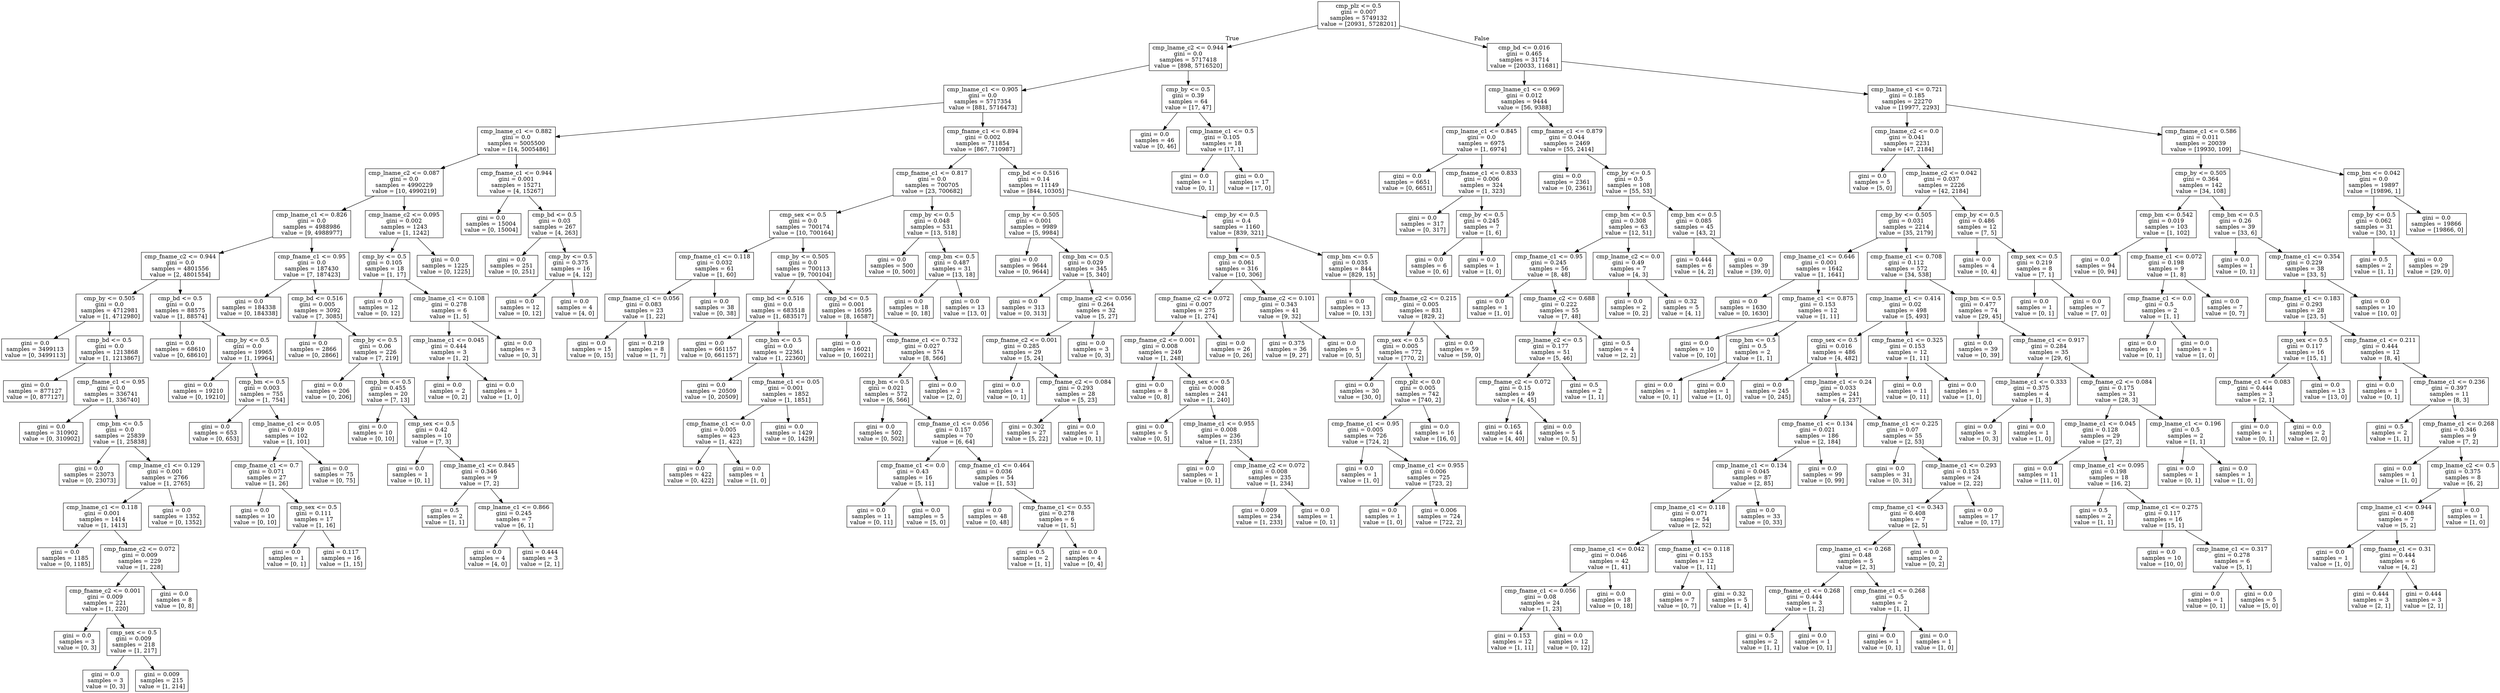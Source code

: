 digraph Tree {
node [shape=box] ;
0 [label="cmp_plz <= 0.5\ngini = 0.007\nsamples = 5749132\nvalue = [20931, 5728201]"] ;
1 [label="cmp_lname_c2 <= 0.944\ngini = 0.0\nsamples = 5717418\nvalue = [898, 5716520]"] ;
0 -> 1 [labeldistance=2.5, labelangle=45, headlabel="True"] ;
2 [label="cmp_lname_c1 <= 0.905\ngini = 0.0\nsamples = 5717354\nvalue = [881, 5716473]"] ;
1 -> 2 ;
3 [label="cmp_lname_c1 <= 0.882\ngini = 0.0\nsamples = 5005500\nvalue = [14, 5005486]"] ;
2 -> 3 ;
4 [label="cmp_lname_c2 <= 0.087\ngini = 0.0\nsamples = 4990229\nvalue = [10, 4990219]"] ;
3 -> 4 ;
5 [label="cmp_lname_c1 <= 0.826\ngini = 0.0\nsamples = 4988986\nvalue = [9, 4988977]"] ;
4 -> 5 ;
6 [label="cmp_fname_c2 <= 0.944\ngini = 0.0\nsamples = 4801556\nvalue = [2, 4801554]"] ;
5 -> 6 ;
7 [label="cmp_by <= 0.505\ngini = 0.0\nsamples = 4712981\nvalue = [1, 4712980]"] ;
6 -> 7 ;
8 [label="gini = 0.0\nsamples = 3499113\nvalue = [0, 3499113]"] ;
7 -> 8 ;
9 [label="cmp_bd <= 0.5\ngini = 0.0\nsamples = 1213868\nvalue = [1, 1213867]"] ;
7 -> 9 ;
10 [label="gini = 0.0\nsamples = 877127\nvalue = [0, 877127]"] ;
9 -> 10 ;
11 [label="cmp_fname_c1 <= 0.95\ngini = 0.0\nsamples = 336741\nvalue = [1, 336740]"] ;
9 -> 11 ;
12 [label="gini = 0.0\nsamples = 310902\nvalue = [0, 310902]"] ;
11 -> 12 ;
13 [label="cmp_bm <= 0.5\ngini = 0.0\nsamples = 25839\nvalue = [1, 25838]"] ;
11 -> 13 ;
14 [label="gini = 0.0\nsamples = 23073\nvalue = [0, 23073]"] ;
13 -> 14 ;
15 [label="cmp_lname_c1 <= 0.129\ngini = 0.001\nsamples = 2766\nvalue = [1, 2765]"] ;
13 -> 15 ;
16 [label="cmp_lname_c1 <= 0.118\ngini = 0.001\nsamples = 1414\nvalue = [1, 1413]"] ;
15 -> 16 ;
17 [label="gini = 0.0\nsamples = 1185\nvalue = [0, 1185]"] ;
16 -> 17 ;
18 [label="cmp_fname_c2 <= 0.072\ngini = 0.009\nsamples = 229\nvalue = [1, 228]"] ;
16 -> 18 ;
19 [label="cmp_fname_c2 <= 0.001\ngini = 0.009\nsamples = 221\nvalue = [1, 220]"] ;
18 -> 19 ;
20 [label="gini = 0.0\nsamples = 3\nvalue = [0, 3]"] ;
19 -> 20 ;
21 [label="cmp_sex <= 0.5\ngini = 0.009\nsamples = 218\nvalue = [1, 217]"] ;
19 -> 21 ;
22 [label="gini = 0.0\nsamples = 3\nvalue = [0, 3]"] ;
21 -> 22 ;
23 [label="gini = 0.009\nsamples = 215\nvalue = [1, 214]"] ;
21 -> 23 ;
24 [label="gini = 0.0\nsamples = 8\nvalue = [0, 8]"] ;
18 -> 24 ;
25 [label="gini = 0.0\nsamples = 1352\nvalue = [0, 1352]"] ;
15 -> 25 ;
26 [label="cmp_bd <= 0.5\ngini = 0.0\nsamples = 88575\nvalue = [1, 88574]"] ;
6 -> 26 ;
27 [label="gini = 0.0\nsamples = 68610\nvalue = [0, 68610]"] ;
26 -> 27 ;
28 [label="cmp_by <= 0.5\ngini = 0.0\nsamples = 19965\nvalue = [1, 19964]"] ;
26 -> 28 ;
29 [label="gini = 0.0\nsamples = 19210\nvalue = [0, 19210]"] ;
28 -> 29 ;
30 [label="cmp_bm <= 0.5\ngini = 0.003\nsamples = 755\nvalue = [1, 754]"] ;
28 -> 30 ;
31 [label="gini = 0.0\nsamples = 653\nvalue = [0, 653]"] ;
30 -> 31 ;
32 [label="cmp_lname_c1 <= 0.05\ngini = 0.019\nsamples = 102\nvalue = [1, 101]"] ;
30 -> 32 ;
33 [label="cmp_fname_c1 <= 0.7\ngini = 0.071\nsamples = 27\nvalue = [1, 26]"] ;
32 -> 33 ;
34 [label="gini = 0.0\nsamples = 10\nvalue = [0, 10]"] ;
33 -> 34 ;
35 [label="cmp_sex <= 0.5\ngini = 0.111\nsamples = 17\nvalue = [1, 16]"] ;
33 -> 35 ;
36 [label="gini = 0.0\nsamples = 1\nvalue = [0, 1]"] ;
35 -> 36 ;
37 [label="gini = 0.117\nsamples = 16\nvalue = [1, 15]"] ;
35 -> 37 ;
38 [label="gini = 0.0\nsamples = 75\nvalue = [0, 75]"] ;
32 -> 38 ;
39 [label="cmp_fname_c1 <= 0.95\ngini = 0.0\nsamples = 187430\nvalue = [7, 187423]"] ;
5 -> 39 ;
40 [label="gini = 0.0\nsamples = 184338\nvalue = [0, 184338]"] ;
39 -> 40 ;
41 [label="cmp_bd <= 0.516\ngini = 0.005\nsamples = 3092\nvalue = [7, 3085]"] ;
39 -> 41 ;
42 [label="gini = 0.0\nsamples = 2866\nvalue = [0, 2866]"] ;
41 -> 42 ;
43 [label="cmp_by <= 0.5\ngini = 0.06\nsamples = 226\nvalue = [7, 219]"] ;
41 -> 43 ;
44 [label="gini = 0.0\nsamples = 206\nvalue = [0, 206]"] ;
43 -> 44 ;
45 [label="cmp_bm <= 0.5\ngini = 0.455\nsamples = 20\nvalue = [7, 13]"] ;
43 -> 45 ;
46 [label="gini = 0.0\nsamples = 10\nvalue = [0, 10]"] ;
45 -> 46 ;
47 [label="cmp_sex <= 0.5\ngini = 0.42\nsamples = 10\nvalue = [7, 3]"] ;
45 -> 47 ;
48 [label="gini = 0.0\nsamples = 1\nvalue = [0, 1]"] ;
47 -> 48 ;
49 [label="cmp_lname_c1 <= 0.845\ngini = 0.346\nsamples = 9\nvalue = [7, 2]"] ;
47 -> 49 ;
50 [label="gini = 0.5\nsamples = 2\nvalue = [1, 1]"] ;
49 -> 50 ;
51 [label="cmp_lname_c1 <= 0.866\ngini = 0.245\nsamples = 7\nvalue = [6, 1]"] ;
49 -> 51 ;
52 [label="gini = 0.0\nsamples = 4\nvalue = [4, 0]"] ;
51 -> 52 ;
53 [label="gini = 0.444\nsamples = 3\nvalue = [2, 1]"] ;
51 -> 53 ;
54 [label="cmp_lname_c2 <= 0.095\ngini = 0.002\nsamples = 1243\nvalue = [1, 1242]"] ;
4 -> 54 ;
55 [label="cmp_by <= 0.5\ngini = 0.105\nsamples = 18\nvalue = [1, 17]"] ;
54 -> 55 ;
56 [label="gini = 0.0\nsamples = 12\nvalue = [0, 12]"] ;
55 -> 56 ;
57 [label="cmp_lname_c1 <= 0.108\ngini = 0.278\nsamples = 6\nvalue = [1, 5]"] ;
55 -> 57 ;
58 [label="cmp_lname_c1 <= 0.045\ngini = 0.444\nsamples = 3\nvalue = [1, 2]"] ;
57 -> 58 ;
59 [label="gini = 0.0\nsamples = 2\nvalue = [0, 2]"] ;
58 -> 59 ;
60 [label="gini = 0.0\nsamples = 1\nvalue = [1, 0]"] ;
58 -> 60 ;
61 [label="gini = 0.0\nsamples = 3\nvalue = [0, 3]"] ;
57 -> 61 ;
62 [label="gini = 0.0\nsamples = 1225\nvalue = [0, 1225]"] ;
54 -> 62 ;
63 [label="cmp_fname_c1 <= 0.944\ngini = 0.001\nsamples = 15271\nvalue = [4, 15267]"] ;
3 -> 63 ;
64 [label="gini = 0.0\nsamples = 15004\nvalue = [0, 15004]"] ;
63 -> 64 ;
65 [label="cmp_bd <= 0.5\ngini = 0.03\nsamples = 267\nvalue = [4, 263]"] ;
63 -> 65 ;
66 [label="gini = 0.0\nsamples = 251\nvalue = [0, 251]"] ;
65 -> 66 ;
67 [label="cmp_by <= 0.5\ngini = 0.375\nsamples = 16\nvalue = [4, 12]"] ;
65 -> 67 ;
68 [label="gini = 0.0\nsamples = 12\nvalue = [0, 12]"] ;
67 -> 68 ;
69 [label="gini = 0.0\nsamples = 4\nvalue = [4, 0]"] ;
67 -> 69 ;
70 [label="cmp_fname_c1 <= 0.894\ngini = 0.002\nsamples = 711854\nvalue = [867, 710987]"] ;
2 -> 70 ;
71 [label="cmp_fname_c1 <= 0.817\ngini = 0.0\nsamples = 700705\nvalue = [23, 700682]"] ;
70 -> 71 ;
72 [label="cmp_sex <= 0.5\ngini = 0.0\nsamples = 700174\nvalue = [10, 700164]"] ;
71 -> 72 ;
73 [label="cmp_fname_c1 <= 0.118\ngini = 0.032\nsamples = 61\nvalue = [1, 60]"] ;
72 -> 73 ;
74 [label="cmp_fname_c1 <= 0.056\ngini = 0.083\nsamples = 23\nvalue = [1, 22]"] ;
73 -> 74 ;
75 [label="gini = 0.0\nsamples = 15\nvalue = [0, 15]"] ;
74 -> 75 ;
76 [label="gini = 0.219\nsamples = 8\nvalue = [1, 7]"] ;
74 -> 76 ;
77 [label="gini = 0.0\nsamples = 38\nvalue = [0, 38]"] ;
73 -> 77 ;
78 [label="cmp_by <= 0.505\ngini = 0.0\nsamples = 700113\nvalue = [9, 700104]"] ;
72 -> 78 ;
79 [label="cmp_bd <= 0.516\ngini = 0.0\nsamples = 683518\nvalue = [1, 683517]"] ;
78 -> 79 ;
80 [label="gini = 0.0\nsamples = 661157\nvalue = [0, 661157]"] ;
79 -> 80 ;
81 [label="cmp_bm <= 0.5\ngini = 0.0\nsamples = 22361\nvalue = [1, 22360]"] ;
79 -> 81 ;
82 [label="gini = 0.0\nsamples = 20509\nvalue = [0, 20509]"] ;
81 -> 82 ;
83 [label="cmp_fname_c1 <= 0.05\ngini = 0.001\nsamples = 1852\nvalue = [1, 1851]"] ;
81 -> 83 ;
84 [label="cmp_fname_c1 <= 0.0\ngini = 0.005\nsamples = 423\nvalue = [1, 422]"] ;
83 -> 84 ;
85 [label="gini = 0.0\nsamples = 422\nvalue = [0, 422]"] ;
84 -> 85 ;
86 [label="gini = 0.0\nsamples = 1\nvalue = [1, 0]"] ;
84 -> 86 ;
87 [label="gini = 0.0\nsamples = 1429\nvalue = [0, 1429]"] ;
83 -> 87 ;
88 [label="cmp_bd <= 0.5\ngini = 0.001\nsamples = 16595\nvalue = [8, 16587]"] ;
78 -> 88 ;
89 [label="gini = 0.0\nsamples = 16021\nvalue = [0, 16021]"] ;
88 -> 89 ;
90 [label="cmp_fname_c1 <= 0.732\ngini = 0.027\nsamples = 574\nvalue = [8, 566]"] ;
88 -> 90 ;
91 [label="cmp_bm <= 0.5\ngini = 0.021\nsamples = 572\nvalue = [6, 566]"] ;
90 -> 91 ;
92 [label="gini = 0.0\nsamples = 502\nvalue = [0, 502]"] ;
91 -> 92 ;
93 [label="cmp_fname_c1 <= 0.056\ngini = 0.157\nsamples = 70\nvalue = [6, 64]"] ;
91 -> 93 ;
94 [label="cmp_fname_c1 <= 0.0\ngini = 0.43\nsamples = 16\nvalue = [5, 11]"] ;
93 -> 94 ;
95 [label="gini = 0.0\nsamples = 11\nvalue = [0, 11]"] ;
94 -> 95 ;
96 [label="gini = 0.0\nsamples = 5\nvalue = [5, 0]"] ;
94 -> 96 ;
97 [label="cmp_fname_c1 <= 0.464\ngini = 0.036\nsamples = 54\nvalue = [1, 53]"] ;
93 -> 97 ;
98 [label="gini = 0.0\nsamples = 48\nvalue = [0, 48]"] ;
97 -> 98 ;
99 [label="cmp_fname_c1 <= 0.55\ngini = 0.278\nsamples = 6\nvalue = [1, 5]"] ;
97 -> 99 ;
100 [label="gini = 0.5\nsamples = 2\nvalue = [1, 1]"] ;
99 -> 100 ;
101 [label="gini = 0.0\nsamples = 4\nvalue = [0, 4]"] ;
99 -> 101 ;
102 [label="gini = 0.0\nsamples = 2\nvalue = [2, 0]"] ;
90 -> 102 ;
103 [label="cmp_by <= 0.5\ngini = 0.048\nsamples = 531\nvalue = [13, 518]"] ;
71 -> 103 ;
104 [label="gini = 0.0\nsamples = 500\nvalue = [0, 500]"] ;
103 -> 104 ;
105 [label="cmp_bm <= 0.5\ngini = 0.487\nsamples = 31\nvalue = [13, 18]"] ;
103 -> 105 ;
106 [label="gini = 0.0\nsamples = 18\nvalue = [0, 18]"] ;
105 -> 106 ;
107 [label="gini = 0.0\nsamples = 13\nvalue = [13, 0]"] ;
105 -> 107 ;
108 [label="cmp_bd <= 0.516\ngini = 0.14\nsamples = 11149\nvalue = [844, 10305]"] ;
70 -> 108 ;
109 [label="cmp_by <= 0.505\ngini = 0.001\nsamples = 9989\nvalue = [5, 9984]"] ;
108 -> 109 ;
110 [label="gini = 0.0\nsamples = 9644\nvalue = [0, 9644]"] ;
109 -> 110 ;
111 [label="cmp_bm <= 0.5\ngini = 0.029\nsamples = 345\nvalue = [5, 340]"] ;
109 -> 111 ;
112 [label="gini = 0.0\nsamples = 313\nvalue = [0, 313]"] ;
111 -> 112 ;
113 [label="cmp_lname_c2 <= 0.056\ngini = 0.264\nsamples = 32\nvalue = [5, 27]"] ;
111 -> 113 ;
114 [label="cmp_fname_c2 <= 0.001\ngini = 0.285\nsamples = 29\nvalue = [5, 24]"] ;
113 -> 114 ;
115 [label="gini = 0.0\nsamples = 1\nvalue = [0, 1]"] ;
114 -> 115 ;
116 [label="cmp_fname_c2 <= 0.084\ngini = 0.293\nsamples = 28\nvalue = [5, 23]"] ;
114 -> 116 ;
117 [label="gini = 0.302\nsamples = 27\nvalue = [5, 22]"] ;
116 -> 117 ;
118 [label="gini = 0.0\nsamples = 1\nvalue = [0, 1]"] ;
116 -> 118 ;
119 [label="gini = 0.0\nsamples = 3\nvalue = [0, 3]"] ;
113 -> 119 ;
120 [label="cmp_by <= 0.5\ngini = 0.4\nsamples = 1160\nvalue = [839, 321]"] ;
108 -> 120 ;
121 [label="cmp_bm <= 0.5\ngini = 0.061\nsamples = 316\nvalue = [10, 306]"] ;
120 -> 121 ;
122 [label="cmp_fname_c2 <= 0.072\ngini = 0.007\nsamples = 275\nvalue = [1, 274]"] ;
121 -> 122 ;
123 [label="cmp_fname_c2 <= 0.001\ngini = 0.008\nsamples = 249\nvalue = [1, 248]"] ;
122 -> 123 ;
124 [label="gini = 0.0\nsamples = 8\nvalue = [0, 8]"] ;
123 -> 124 ;
125 [label="cmp_sex <= 0.5\ngini = 0.008\nsamples = 241\nvalue = [1, 240]"] ;
123 -> 125 ;
126 [label="gini = 0.0\nsamples = 5\nvalue = [0, 5]"] ;
125 -> 126 ;
127 [label="cmp_lname_c1 <= 0.955\ngini = 0.008\nsamples = 236\nvalue = [1, 235]"] ;
125 -> 127 ;
128 [label="gini = 0.0\nsamples = 1\nvalue = [0, 1]"] ;
127 -> 128 ;
129 [label="cmp_lname_c2 <= 0.072\ngini = 0.008\nsamples = 235\nvalue = [1, 234]"] ;
127 -> 129 ;
130 [label="gini = 0.009\nsamples = 234\nvalue = [1, 233]"] ;
129 -> 130 ;
131 [label="gini = 0.0\nsamples = 1\nvalue = [0, 1]"] ;
129 -> 131 ;
132 [label="gini = 0.0\nsamples = 26\nvalue = [0, 26]"] ;
122 -> 132 ;
133 [label="cmp_fname_c2 <= 0.101\ngini = 0.343\nsamples = 41\nvalue = [9, 32]"] ;
121 -> 133 ;
134 [label="gini = 0.375\nsamples = 36\nvalue = [9, 27]"] ;
133 -> 134 ;
135 [label="gini = 0.0\nsamples = 5\nvalue = [0, 5]"] ;
133 -> 135 ;
136 [label="cmp_bm <= 0.5\ngini = 0.035\nsamples = 844\nvalue = [829, 15]"] ;
120 -> 136 ;
137 [label="gini = 0.0\nsamples = 13\nvalue = [0, 13]"] ;
136 -> 137 ;
138 [label="cmp_fname_c2 <= 0.215\ngini = 0.005\nsamples = 831\nvalue = [829, 2]"] ;
136 -> 138 ;
139 [label="cmp_sex <= 0.5\ngini = 0.005\nsamples = 772\nvalue = [770, 2]"] ;
138 -> 139 ;
140 [label="gini = 0.0\nsamples = 30\nvalue = [30, 0]"] ;
139 -> 140 ;
141 [label="cmp_plz <= 0.0\ngini = 0.005\nsamples = 742\nvalue = [740, 2]"] ;
139 -> 141 ;
142 [label="cmp_fname_c1 <= 0.95\ngini = 0.005\nsamples = 726\nvalue = [724, 2]"] ;
141 -> 142 ;
143 [label="gini = 0.0\nsamples = 1\nvalue = [1, 0]"] ;
142 -> 143 ;
144 [label="cmp_lname_c1 <= 0.955\ngini = 0.006\nsamples = 725\nvalue = [723, 2]"] ;
142 -> 144 ;
145 [label="gini = 0.0\nsamples = 1\nvalue = [1, 0]"] ;
144 -> 145 ;
146 [label="gini = 0.006\nsamples = 724\nvalue = [722, 2]"] ;
144 -> 146 ;
147 [label="gini = 0.0\nsamples = 16\nvalue = [16, 0]"] ;
141 -> 147 ;
148 [label="gini = 0.0\nsamples = 59\nvalue = [59, 0]"] ;
138 -> 148 ;
149 [label="cmp_by <= 0.5\ngini = 0.39\nsamples = 64\nvalue = [17, 47]"] ;
1 -> 149 ;
150 [label="gini = 0.0\nsamples = 46\nvalue = [0, 46]"] ;
149 -> 150 ;
151 [label="cmp_lname_c1 <= 0.5\ngini = 0.105\nsamples = 18\nvalue = [17, 1]"] ;
149 -> 151 ;
152 [label="gini = 0.0\nsamples = 1\nvalue = [0, 1]"] ;
151 -> 152 ;
153 [label="gini = 0.0\nsamples = 17\nvalue = [17, 0]"] ;
151 -> 153 ;
154 [label="cmp_bd <= 0.016\ngini = 0.465\nsamples = 31714\nvalue = [20033, 11681]"] ;
0 -> 154 [labeldistance=2.5, labelangle=-45, headlabel="False"] ;
155 [label="cmp_lname_c1 <= 0.969\ngini = 0.012\nsamples = 9444\nvalue = [56, 9388]"] ;
154 -> 155 ;
156 [label="cmp_lname_c1 <= 0.845\ngini = 0.0\nsamples = 6975\nvalue = [1, 6974]"] ;
155 -> 156 ;
157 [label="gini = 0.0\nsamples = 6651\nvalue = [0, 6651]"] ;
156 -> 157 ;
158 [label="cmp_fname_c1 <= 0.833\ngini = 0.006\nsamples = 324\nvalue = [1, 323]"] ;
156 -> 158 ;
159 [label="gini = 0.0\nsamples = 317\nvalue = [0, 317]"] ;
158 -> 159 ;
160 [label="cmp_by <= 0.5\ngini = 0.245\nsamples = 7\nvalue = [1, 6]"] ;
158 -> 160 ;
161 [label="gini = 0.0\nsamples = 6\nvalue = [0, 6]"] ;
160 -> 161 ;
162 [label="gini = 0.0\nsamples = 1\nvalue = [1, 0]"] ;
160 -> 162 ;
163 [label="cmp_fname_c1 <= 0.879\ngini = 0.044\nsamples = 2469\nvalue = [55, 2414]"] ;
155 -> 163 ;
164 [label="gini = 0.0\nsamples = 2361\nvalue = [0, 2361]"] ;
163 -> 164 ;
165 [label="cmp_by <= 0.5\ngini = 0.5\nsamples = 108\nvalue = [55, 53]"] ;
163 -> 165 ;
166 [label="cmp_bm <= 0.5\ngini = 0.308\nsamples = 63\nvalue = [12, 51]"] ;
165 -> 166 ;
167 [label="cmp_fname_c1 <= 0.95\ngini = 0.245\nsamples = 56\nvalue = [8, 48]"] ;
166 -> 167 ;
168 [label="gini = 0.0\nsamples = 1\nvalue = [1, 0]"] ;
167 -> 168 ;
169 [label="cmp_fname_c2 <= 0.688\ngini = 0.222\nsamples = 55\nvalue = [7, 48]"] ;
167 -> 169 ;
170 [label="cmp_lname_c2 <= 0.5\ngini = 0.177\nsamples = 51\nvalue = [5, 46]"] ;
169 -> 170 ;
171 [label="cmp_fname_c2 <= 0.072\ngini = 0.15\nsamples = 49\nvalue = [4, 45]"] ;
170 -> 171 ;
172 [label="gini = 0.165\nsamples = 44\nvalue = [4, 40]"] ;
171 -> 172 ;
173 [label="gini = 0.0\nsamples = 5\nvalue = [0, 5]"] ;
171 -> 173 ;
174 [label="gini = 0.5\nsamples = 2\nvalue = [1, 1]"] ;
170 -> 174 ;
175 [label="gini = 0.5\nsamples = 4\nvalue = [2, 2]"] ;
169 -> 175 ;
176 [label="cmp_lname_c2 <= 0.0\ngini = 0.49\nsamples = 7\nvalue = [4, 3]"] ;
166 -> 176 ;
177 [label="gini = 0.0\nsamples = 2\nvalue = [0, 2]"] ;
176 -> 177 ;
178 [label="gini = 0.32\nsamples = 5\nvalue = [4, 1]"] ;
176 -> 178 ;
179 [label="cmp_bm <= 0.5\ngini = 0.085\nsamples = 45\nvalue = [43, 2]"] ;
165 -> 179 ;
180 [label="gini = 0.444\nsamples = 6\nvalue = [4, 2]"] ;
179 -> 180 ;
181 [label="gini = 0.0\nsamples = 39\nvalue = [39, 0]"] ;
179 -> 181 ;
182 [label="cmp_lname_c1 <= 0.721\ngini = 0.185\nsamples = 22270\nvalue = [19977, 2293]"] ;
154 -> 182 ;
183 [label="cmp_lname_c2 <= 0.0\ngini = 0.041\nsamples = 2231\nvalue = [47, 2184]"] ;
182 -> 183 ;
184 [label="gini = 0.0\nsamples = 5\nvalue = [5, 0]"] ;
183 -> 184 ;
185 [label="cmp_lname_c2 <= 0.042\ngini = 0.037\nsamples = 2226\nvalue = [42, 2184]"] ;
183 -> 185 ;
186 [label="cmp_by <= 0.505\ngini = 0.031\nsamples = 2214\nvalue = [35, 2179]"] ;
185 -> 186 ;
187 [label="cmp_lname_c1 <= 0.646\ngini = 0.001\nsamples = 1642\nvalue = [1, 1641]"] ;
186 -> 187 ;
188 [label="gini = 0.0\nsamples = 1630\nvalue = [0, 1630]"] ;
187 -> 188 ;
189 [label="cmp_fname_c1 <= 0.875\ngini = 0.153\nsamples = 12\nvalue = [1, 11]"] ;
187 -> 189 ;
190 [label="gini = 0.0\nsamples = 10\nvalue = [0, 10]"] ;
189 -> 190 ;
191 [label="cmp_bm <= 0.5\ngini = 0.5\nsamples = 2\nvalue = [1, 1]"] ;
189 -> 191 ;
192 [label="gini = 0.0\nsamples = 1\nvalue = [0, 1]"] ;
191 -> 192 ;
193 [label="gini = 0.0\nsamples = 1\nvalue = [1, 0]"] ;
191 -> 193 ;
194 [label="cmp_fname_c1 <= 0.708\ngini = 0.112\nsamples = 572\nvalue = [34, 538]"] ;
186 -> 194 ;
195 [label="cmp_lname_c1 <= 0.414\ngini = 0.02\nsamples = 498\nvalue = [5, 493]"] ;
194 -> 195 ;
196 [label="cmp_sex <= 0.5\ngini = 0.016\nsamples = 486\nvalue = [4, 482]"] ;
195 -> 196 ;
197 [label="gini = 0.0\nsamples = 245\nvalue = [0, 245]"] ;
196 -> 197 ;
198 [label="cmp_lname_c1 <= 0.24\ngini = 0.033\nsamples = 241\nvalue = [4, 237]"] ;
196 -> 198 ;
199 [label="cmp_fname_c1 <= 0.134\ngini = 0.021\nsamples = 186\nvalue = [2, 184]"] ;
198 -> 199 ;
200 [label="cmp_lname_c1 <= 0.134\ngini = 0.045\nsamples = 87\nvalue = [2, 85]"] ;
199 -> 200 ;
201 [label="cmp_lname_c1 <= 0.118\ngini = 0.071\nsamples = 54\nvalue = [2, 52]"] ;
200 -> 201 ;
202 [label="cmp_lname_c1 <= 0.042\ngini = 0.046\nsamples = 42\nvalue = [1, 41]"] ;
201 -> 202 ;
203 [label="cmp_fname_c1 <= 0.056\ngini = 0.08\nsamples = 24\nvalue = [1, 23]"] ;
202 -> 203 ;
204 [label="gini = 0.153\nsamples = 12\nvalue = [1, 11]"] ;
203 -> 204 ;
205 [label="gini = 0.0\nsamples = 12\nvalue = [0, 12]"] ;
203 -> 205 ;
206 [label="gini = 0.0\nsamples = 18\nvalue = [0, 18]"] ;
202 -> 206 ;
207 [label="cmp_fname_c1 <= 0.118\ngini = 0.153\nsamples = 12\nvalue = [1, 11]"] ;
201 -> 207 ;
208 [label="gini = 0.0\nsamples = 7\nvalue = [0, 7]"] ;
207 -> 208 ;
209 [label="gini = 0.32\nsamples = 5\nvalue = [1, 4]"] ;
207 -> 209 ;
210 [label="gini = 0.0\nsamples = 33\nvalue = [0, 33]"] ;
200 -> 210 ;
211 [label="gini = 0.0\nsamples = 99\nvalue = [0, 99]"] ;
199 -> 211 ;
212 [label="cmp_fname_c1 <= 0.225\ngini = 0.07\nsamples = 55\nvalue = [2, 53]"] ;
198 -> 212 ;
213 [label="gini = 0.0\nsamples = 31\nvalue = [0, 31]"] ;
212 -> 213 ;
214 [label="cmp_lname_c1 <= 0.293\ngini = 0.153\nsamples = 24\nvalue = [2, 22]"] ;
212 -> 214 ;
215 [label="cmp_fname_c1 <= 0.343\ngini = 0.408\nsamples = 7\nvalue = [2, 5]"] ;
214 -> 215 ;
216 [label="cmp_lname_c1 <= 0.268\ngini = 0.48\nsamples = 5\nvalue = [2, 3]"] ;
215 -> 216 ;
217 [label="cmp_fname_c1 <= 0.268\ngini = 0.444\nsamples = 3\nvalue = [1, 2]"] ;
216 -> 217 ;
218 [label="gini = 0.5\nsamples = 2\nvalue = [1, 1]"] ;
217 -> 218 ;
219 [label="gini = 0.0\nsamples = 1\nvalue = [0, 1]"] ;
217 -> 219 ;
220 [label="cmp_fname_c1 <= 0.268\ngini = 0.5\nsamples = 2\nvalue = [1, 1]"] ;
216 -> 220 ;
221 [label="gini = 0.0\nsamples = 1\nvalue = [0, 1]"] ;
220 -> 221 ;
222 [label="gini = 0.0\nsamples = 1\nvalue = [1, 0]"] ;
220 -> 222 ;
223 [label="gini = 0.0\nsamples = 2\nvalue = [0, 2]"] ;
215 -> 223 ;
224 [label="gini = 0.0\nsamples = 17\nvalue = [0, 17]"] ;
214 -> 224 ;
225 [label="cmp_fname_c1 <= 0.325\ngini = 0.153\nsamples = 12\nvalue = [1, 11]"] ;
195 -> 225 ;
226 [label="gini = 0.0\nsamples = 11\nvalue = [0, 11]"] ;
225 -> 226 ;
227 [label="gini = 0.0\nsamples = 1\nvalue = [1, 0]"] ;
225 -> 227 ;
228 [label="cmp_bm <= 0.5\ngini = 0.477\nsamples = 74\nvalue = [29, 45]"] ;
194 -> 228 ;
229 [label="gini = 0.0\nsamples = 39\nvalue = [0, 39]"] ;
228 -> 229 ;
230 [label="cmp_fname_c1 <= 0.917\ngini = 0.284\nsamples = 35\nvalue = [29, 6]"] ;
228 -> 230 ;
231 [label="cmp_lname_c1 <= 0.333\ngini = 0.375\nsamples = 4\nvalue = [1, 3]"] ;
230 -> 231 ;
232 [label="gini = 0.0\nsamples = 3\nvalue = [0, 3]"] ;
231 -> 232 ;
233 [label="gini = 0.0\nsamples = 1\nvalue = [1, 0]"] ;
231 -> 233 ;
234 [label="cmp_fname_c2 <= 0.084\ngini = 0.175\nsamples = 31\nvalue = [28, 3]"] ;
230 -> 234 ;
235 [label="cmp_lname_c1 <= 0.045\ngini = 0.128\nsamples = 29\nvalue = [27, 2]"] ;
234 -> 235 ;
236 [label="gini = 0.0\nsamples = 11\nvalue = [11, 0]"] ;
235 -> 236 ;
237 [label="cmp_lname_c1 <= 0.095\ngini = 0.198\nsamples = 18\nvalue = [16, 2]"] ;
235 -> 237 ;
238 [label="gini = 0.5\nsamples = 2\nvalue = [1, 1]"] ;
237 -> 238 ;
239 [label="cmp_lname_c1 <= 0.275\ngini = 0.117\nsamples = 16\nvalue = [15, 1]"] ;
237 -> 239 ;
240 [label="gini = 0.0\nsamples = 10\nvalue = [10, 0]"] ;
239 -> 240 ;
241 [label="cmp_lname_c1 <= 0.317\ngini = 0.278\nsamples = 6\nvalue = [5, 1]"] ;
239 -> 241 ;
242 [label="gini = 0.0\nsamples = 1\nvalue = [0, 1]"] ;
241 -> 242 ;
243 [label="gini = 0.0\nsamples = 5\nvalue = [5, 0]"] ;
241 -> 243 ;
244 [label="cmp_lname_c1 <= 0.196\ngini = 0.5\nsamples = 2\nvalue = [1, 1]"] ;
234 -> 244 ;
245 [label="gini = 0.0\nsamples = 1\nvalue = [0, 1]"] ;
244 -> 245 ;
246 [label="gini = 0.0\nsamples = 1\nvalue = [1, 0]"] ;
244 -> 246 ;
247 [label="cmp_by <= 0.5\ngini = 0.486\nsamples = 12\nvalue = [7, 5]"] ;
185 -> 247 ;
248 [label="gini = 0.0\nsamples = 4\nvalue = [0, 4]"] ;
247 -> 248 ;
249 [label="cmp_sex <= 0.5\ngini = 0.219\nsamples = 8\nvalue = [7, 1]"] ;
247 -> 249 ;
250 [label="gini = 0.0\nsamples = 1\nvalue = [0, 1]"] ;
249 -> 250 ;
251 [label="gini = 0.0\nsamples = 7\nvalue = [7, 0]"] ;
249 -> 251 ;
252 [label="cmp_fname_c1 <= 0.586\ngini = 0.011\nsamples = 20039\nvalue = [19930, 109]"] ;
182 -> 252 ;
253 [label="cmp_by <= 0.505\ngini = 0.364\nsamples = 142\nvalue = [34, 108]"] ;
252 -> 253 ;
254 [label="cmp_bm <= 0.542\ngini = 0.019\nsamples = 103\nvalue = [1, 102]"] ;
253 -> 254 ;
255 [label="gini = 0.0\nsamples = 94\nvalue = [0, 94]"] ;
254 -> 255 ;
256 [label="cmp_fname_c1 <= 0.072\ngini = 0.198\nsamples = 9\nvalue = [1, 8]"] ;
254 -> 256 ;
257 [label="cmp_fname_c1 <= 0.0\ngini = 0.5\nsamples = 2\nvalue = [1, 1]"] ;
256 -> 257 ;
258 [label="gini = 0.0\nsamples = 1\nvalue = [0, 1]"] ;
257 -> 258 ;
259 [label="gini = 0.0\nsamples = 1\nvalue = [1, 0]"] ;
257 -> 259 ;
260 [label="gini = 0.0\nsamples = 7\nvalue = [0, 7]"] ;
256 -> 260 ;
261 [label="cmp_bm <= 0.5\ngini = 0.26\nsamples = 39\nvalue = [33, 6]"] ;
253 -> 261 ;
262 [label="gini = 0.0\nsamples = 1\nvalue = [0, 1]"] ;
261 -> 262 ;
263 [label="cmp_fname_c1 <= 0.354\ngini = 0.229\nsamples = 38\nvalue = [33, 5]"] ;
261 -> 263 ;
264 [label="cmp_fname_c1 <= 0.183\ngini = 0.293\nsamples = 28\nvalue = [23, 5]"] ;
263 -> 264 ;
265 [label="cmp_sex <= 0.5\ngini = 0.117\nsamples = 16\nvalue = [15, 1]"] ;
264 -> 265 ;
266 [label="cmp_fname_c1 <= 0.083\ngini = 0.444\nsamples = 3\nvalue = [2, 1]"] ;
265 -> 266 ;
267 [label="gini = 0.0\nsamples = 1\nvalue = [0, 1]"] ;
266 -> 267 ;
268 [label="gini = 0.0\nsamples = 2\nvalue = [2, 0]"] ;
266 -> 268 ;
269 [label="gini = 0.0\nsamples = 13\nvalue = [13, 0]"] ;
265 -> 269 ;
270 [label="cmp_fname_c1 <= 0.211\ngini = 0.444\nsamples = 12\nvalue = [8, 4]"] ;
264 -> 270 ;
271 [label="gini = 0.0\nsamples = 1\nvalue = [0, 1]"] ;
270 -> 271 ;
272 [label="cmp_fname_c1 <= 0.236\ngini = 0.397\nsamples = 11\nvalue = [8, 3]"] ;
270 -> 272 ;
273 [label="gini = 0.5\nsamples = 2\nvalue = [1, 1]"] ;
272 -> 273 ;
274 [label="cmp_fname_c1 <= 0.268\ngini = 0.346\nsamples = 9\nvalue = [7, 2]"] ;
272 -> 274 ;
275 [label="gini = 0.0\nsamples = 1\nvalue = [1, 0]"] ;
274 -> 275 ;
276 [label="cmp_lname_c2 <= 0.5\ngini = 0.375\nsamples = 8\nvalue = [6, 2]"] ;
274 -> 276 ;
277 [label="cmp_lname_c1 <= 0.944\ngini = 0.408\nsamples = 7\nvalue = [5, 2]"] ;
276 -> 277 ;
278 [label="gini = 0.0\nsamples = 1\nvalue = [1, 0]"] ;
277 -> 278 ;
279 [label="cmp_fname_c1 <= 0.31\ngini = 0.444\nsamples = 6\nvalue = [4, 2]"] ;
277 -> 279 ;
280 [label="gini = 0.444\nsamples = 3\nvalue = [2, 1]"] ;
279 -> 280 ;
281 [label="gini = 0.444\nsamples = 3\nvalue = [2, 1]"] ;
279 -> 281 ;
282 [label="gini = 0.0\nsamples = 1\nvalue = [1, 0]"] ;
276 -> 282 ;
283 [label="gini = 0.0\nsamples = 10\nvalue = [10, 0]"] ;
263 -> 283 ;
284 [label="cmp_bm <= 0.042\ngini = 0.0\nsamples = 19897\nvalue = [19896, 1]"] ;
252 -> 284 ;
285 [label="cmp_by <= 0.5\ngini = 0.062\nsamples = 31\nvalue = [30, 1]"] ;
284 -> 285 ;
286 [label="gini = 0.5\nsamples = 2\nvalue = [1, 1]"] ;
285 -> 286 ;
287 [label="gini = 0.0\nsamples = 29\nvalue = [29, 0]"] ;
285 -> 287 ;
288 [label="gini = 0.0\nsamples = 19866\nvalue = [19866, 0]"] ;
284 -> 288 ;
}